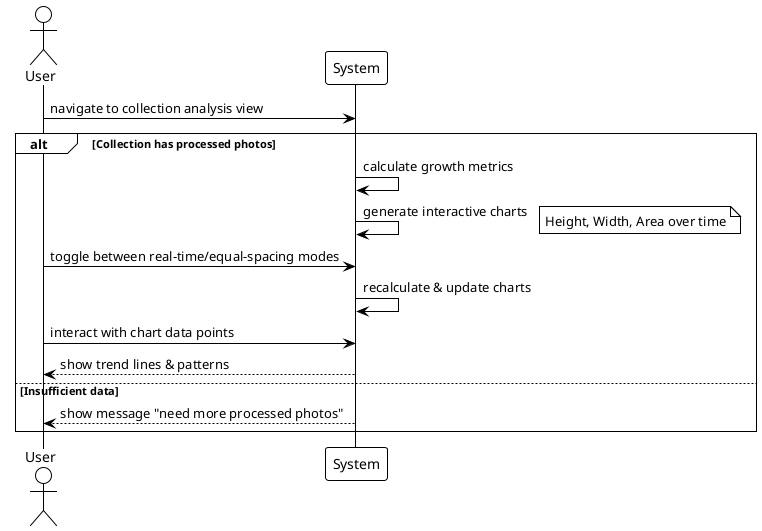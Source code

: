 @startuml UC014
!theme plain

actor User
participant System

User -> System : navigate to collection analysis view

alt Collection has processed photos
    System -> System : calculate growth metrics
    System -> System : generate interactive charts
    note right: Height, Width, Area over time
    
    User -> System : toggle between real-time/equal-spacing modes
    System -> System : recalculate & update charts
    
    User -> System : interact with chart data points
    System --> User : show trend lines & patterns
    
else Insufficient data
    System --> User : show message "need more processed photos"
end

@enduml
